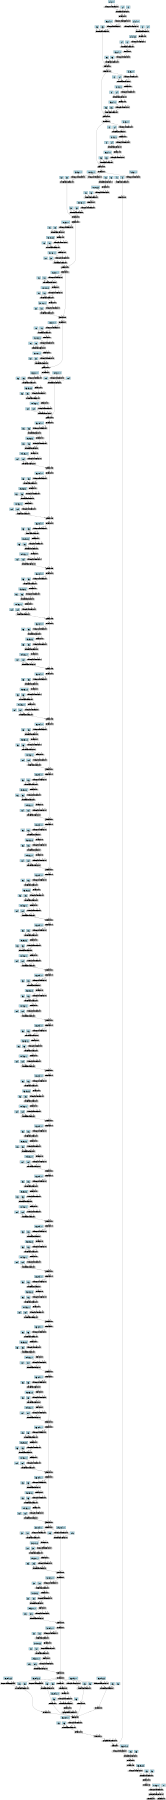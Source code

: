 digraph {
	graph [size="12,12"]
	node [align=left fontsize=12 height=0.2 ranksep=0.1 shape=box style=filled]
	139771841369928 [label=SelectBackward]
	139771841369984 -> 139771841369928
	139771841369984 [label=UpsampleBilinear2DBackward]
	139771841370096 -> 139771841369984
	139771841370096 [label=MkldnnConvolutionBackward]
	139771841370208 -> 139771841370096
	139771841370208 [label=MulBackward0]
	139771841370432 -> 139771841370208
	139771841370432 [label=ReluBackward0]
	139771841370544 -> 139771841370432
	139771841370544 [label=NativeBatchNormBackward]
	139771841370656 -> 139771841370544
	139771841370656 [label=MkldnnConvolutionBackward]
	139771841370880 -> 139771841370656
	139771841370880 [label=MulBackward0]
	139771841371048 -> 139771841370880
	139771841371048 [label=ReluBackward0]
	139771841371160 -> 139771841371048
	139771841371160 [label=NativeBatchNormBackward]
	139771841371272 -> 139771841371160
	139771841371272 [label=MkldnnConvolutionBackward]
	139771841371496 -> 139771841371272
	139771841371496 [label=CatBackward]
	139771841371664 -> 139771841371496
	139771841371664 [label=UpsampleBilinear2DBackward]
	139771841371832 -> 139771841371664
	139771841371832 [label=MulBackward0]
	139771841371944 -> 139771841371832
	139771841371944 [label=ReluBackward0]
	139771841372056 -> 139771841371944
	139771841372056 [label=NativeBatchNormBackward]
	139771841417288 -> 139771841372056
	139771841417288 [label=MkldnnConvolutionBackward]
	139771841417512 -> 139771841417288
	139771841417512 [label=CatBackward]
	139771841417680 -> 139771841417512
	139771841417680 [label=ReluBackward0]
	139771841418016 -> 139771841417680
	139771841418016 [label=NativeBatchNormBackward]
	139771841418128 -> 139771841418016
	139771841418128 [label=MkldnnConvolutionBackward]
	139771841418352 -> 139771841418128
	139771841418352 [label=ReluBackward1]
	139771841418520 -> 139771841418352
	139771841418520 [label=AddBackward0]
	139771841418632 -> 139771841418520
	139771841418632 [label=NativeBatchNormBackward]
	139771841418800 -> 139771841418632
	139771841418800 [label=MkldnnConvolutionBackward]
	139771841419024 -> 139771841418800
	139771841419024 [label=ReluBackward1]
	139771841419192 -> 139771841419024
	139771841419192 [label=NativeBatchNormBackward]
	139771841419304 -> 139771841419192
	139771841419304 [label=ThnnConvDilated2DBackward]
	139771841419528 -> 139771841419304
	139771841419528 [label=ReluBackward1]
	139771841419696 -> 139771841419528
	139771841419696 [label=NativeBatchNormBackward]
	139771841419864 -> 139771841419696
	139771841419864 [label=MkldnnConvolutionBackward]
	139771841418688 -> 139771841419864
	139771841418688 [label=ReluBackward1]
	139771841420200 -> 139771841418688
	139771841420200 [label=AddBackward0]
	139771841420368 -> 139771841420200
	139771841420368 [label=NativeBatchNormBackward]
	139771841420536 -> 139771841420368
	139771841420536 [label=MkldnnConvolutionBackward]
	139771841420760 -> 139771841420536
	139771841420760 [label=ReluBackward1]
	139771841420928 -> 139771841420760
	139771841420928 [label=NativeBatchNormBackward]
	139771841421096 -> 139771841420928
	139771841421096 [label=ThnnConvDilated2DBackward]
	139771841425480 -> 139771841421096
	139771841425480 [label=ReluBackward1]
	139771841425648 -> 139771841425480
	139771841425648 [label=NativeBatchNormBackward]
	139771841425816 -> 139771841425648
	139771841425816 [label=MkldnnConvolutionBackward]
	139771841420424 -> 139771841425816
	139771841420424 [label=ReluBackward1]
	139771841426152 -> 139771841420424
	139771841426152 [label=AddBackward0]
	139771841426320 -> 139771841426152
	139771841426320 [label=NativeBatchNormBackward]
	139771841426488 -> 139771841426320
	139771841426488 [label=MkldnnConvolutionBackward]
	139771841426712 -> 139771841426488
	139771841426712 [label=ReluBackward1]
	139771841426880 -> 139771841426712
	139771841426880 [label=NativeBatchNormBackward]
	139771841427048 -> 139771841426880
	139771841427048 [label=ThnnConvDilated2DBackward]
	139771841427272 -> 139771841427048
	139771841427272 [label=ReluBackward1]
	139771841427440 -> 139771841427272
	139771841427440 [label=NativeBatchNormBackward]
	139771841427608 -> 139771841427440
	139771841427608 [label=MkldnnConvolutionBackward]
	139771841427832 -> 139771841427608
	139771841427832 [label=ReluBackward1]
	139771841428000 -> 139771841427832
	139771841428000 [label=AddBackward0]
	139771841428168 -> 139771841428000
	139771841428168 [label=NativeBatchNormBackward]
	139771841428336 -> 139771841428168
	139771841428336 [label=MkldnnConvolutionBackward]
	139771841428560 -> 139771841428336
	139771841428560 [label=ReluBackward1]
	139771841428728 -> 139771841428560
	139771841428728 [label=NativeBatchNormBackward]
	139771841428896 -> 139771841428728
	139771841428896 [label=MkldnnConvolutionBackward]
	139771841429120 -> 139771841428896
	139771841429120 [label=ReluBackward1]
	139771841429288 -> 139771841429120
	139771841429288 [label=NativeBatchNormBackward]
	139771841429456 -> 139771841429288
	139771841429456 [label=MkldnnConvolutionBackward]
	139771841428224 -> 139771841429456
	139771841428224 [label=ReluBackward1]
	139771841438048 -> 139771841428224
	139771841438048 [label=AddBackward0]
	139771841438216 -> 139771841438048
	139771841438216 [label=NativeBatchNormBackward]
	139771841438384 -> 139771841438216
	139771841438384 [label=MkldnnConvolutionBackward]
	139771841438608 -> 139771841438384
	139771841438608 [label=ReluBackward1]
	139771841438776 -> 139771841438608
	139771841438776 [label=NativeBatchNormBackward]
	139771841438944 -> 139771841438776
	139771841438944 [label=MkldnnConvolutionBackward]
	139771841439168 -> 139771841438944
	139771841439168 [label=ReluBackward1]
	139771841439336 -> 139771841439168
	139771841439336 [label=NativeBatchNormBackward]
	139771841439504 -> 139771841439336
	139771841439504 [label=MkldnnConvolutionBackward]
	139771841438272 -> 139771841439504
	139771841438272 [label=ReluBackward1]
	139771841439840 -> 139771841438272
	139771841439840 [label=AddBackward0]
	139771841440008 -> 139771841439840
	139771841440008 [label=NativeBatchNormBackward]
	139771841440176 -> 139771841440008
	139771841440176 [label=MkldnnConvolutionBackward]
	139771841440400 -> 139771841440176
	139771841440400 [label=ReluBackward1]
	139771841440568 -> 139771841440400
	139771841440568 [label=NativeBatchNormBackward]
	139771841440736 -> 139771841440568
	139771841440736 [label=MkldnnConvolutionBackward]
	139771841440960 -> 139771841440736
	139771841440960 [label=ReluBackward1]
	139771841441128 -> 139771841440960
	139771841441128 [label=NativeBatchNormBackward]
	139771841441296 -> 139771841441128
	139771841441296 [label=MkldnnConvolutionBackward]
	139771841440064 -> 139771841441296
	139771841440064 [label=ReluBackward1]
	139771841441632 -> 139771841440064
	139771841441632 [label=AddBackward0]
	139771841450056 -> 139771841441632
	139771841450056 [label=NativeBatchNormBackward]
	139771841450224 -> 139771841450056
	139771841450224 [label=MkldnnConvolutionBackward]
	139771841450448 -> 139771841450224
	139771841450448 [label=ReluBackward1]
	139771841450616 -> 139771841450448
	139771841450616 [label=NativeBatchNormBackward]
	139771841450784 -> 139771841450616
	139771841450784 [label=MkldnnConvolutionBackward]
	139771841451008 -> 139771841450784
	139771841451008 [label=ReluBackward1]
	139771841451176 -> 139771841451008
	139771841451176 [label=NativeBatchNormBackward]
	139771841451344 -> 139771841451176
	139771841451344 [label=MkldnnConvolutionBackward]
	139771841450112 -> 139771841451344
	139771841450112 [label=ReluBackward1]
	139771841451680 -> 139771841450112
	139771841451680 [label=AddBackward0]
	139771841451848 -> 139771841451680
	139771841451848 [label=NativeBatchNormBackward]
	139771841452016 -> 139771841451848
	139771841452016 [label=MkldnnConvolutionBackward]
	139771841452240 -> 139771841452016
	139771841452240 [label=ReluBackward1]
	139771841452408 -> 139771841452240
	139771841452408 [label=NativeBatchNormBackward]
	139771841452576 -> 139771841452408
	139771841452576 [label=MkldnnConvolutionBackward]
	139771841452800 -> 139771841452576
	139771841452800 [label=ReluBackward1]
	139771841452968 -> 139771841452800
	139771841452968 [label=NativeBatchNormBackward]
	139771841453136 -> 139771841452968
	139771841453136 [label=MkldnnConvolutionBackward]
	139771841451904 -> 139771841453136
	139771841451904 [label=ReluBackward1]
	139771841453472 -> 139771841451904
	139771841453472 [label=AddBackward0]
	139771841453640 -> 139771841453472
	139771841453640 [label=NativeBatchNormBackward]
	139771841453808 -> 139771841453640
	139771841453808 [label=MkldnnConvolutionBackward]
	139771841454032 -> 139771841453808
	139771841454032 [label=ReluBackward1]
	139771841466552 -> 139771841454032
	139771841466552 [label=NativeBatchNormBackward]
	139771841466720 -> 139771841466552
	139771841466720 [label=MkldnnConvolutionBackward]
	139771841466944 -> 139771841466720
	139771841466944 [label=ReluBackward1]
	139771841467112 -> 139771841466944
	139771841467112 [label=NativeBatchNormBackward]
	139771841467280 -> 139771841467112
	139771841467280 [label=MkldnnConvolutionBackward]
	139771841453696 -> 139771841467280
	139771841453696 [label=ReluBackward1]
	139771841467616 -> 139771841453696
	139771841467616 [label=AddBackward0]
	139771841467784 -> 139771841467616
	139771841467784 [label=NativeBatchNormBackward]
	139771841467952 -> 139771841467784
	139771841467952 [label=MkldnnConvolutionBackward]
	139771841468176 -> 139771841467952
	139771841468176 [label=ReluBackward1]
	139771841468344 -> 139771841468176
	139771841468344 [label=NativeBatchNormBackward]
	139771841468512 -> 139771841468344
	139771841468512 [label=MkldnnConvolutionBackward]
	139771841468736 -> 139771841468512
	139771841468736 [label=ReluBackward1]
	139771841468904 -> 139771841468736
	139771841468904 [label=NativeBatchNormBackward]
	139771841469072 -> 139771841468904
	139771841469072 [label=MkldnnConvolutionBackward]
	139771841467840 -> 139771841469072
	139771841467840 [label=ReluBackward1]
	139771841469408 -> 139771841467840
	139771841469408 [label=AddBackward0]
	139771841469576 -> 139771841469408
	139771841469576 [label=NativeBatchNormBackward]
	139771841469744 -> 139771841469576
	139771841469744 [label=MkldnnConvolutionBackward]
	139771841469968 -> 139771841469744
	139771841469968 [label=ReluBackward1]
	139771841470136 -> 139771841469968
	139771841470136 [label=NativeBatchNormBackward]
	139771841470304 -> 139771841470136
	139771841470304 [label=MkldnnConvolutionBackward]
	139771841478784 -> 139771841470304
	139771841478784 [label=ReluBackward1]
	139771841478952 -> 139771841478784
	139771841478952 [label=NativeBatchNormBackward]
	139771841479120 -> 139771841478952
	139771841479120 [label=MkldnnConvolutionBackward]
	139771841469632 -> 139771841479120
	139771841469632 [label=ReluBackward1]
	139771841479456 -> 139771841469632
	139771841479456 [label=AddBackward0]
	139771841479624 -> 139771841479456
	139771841479624 [label=NativeBatchNormBackward]
	139771841479792 -> 139771841479624
	139771841479792 [label=MkldnnConvolutionBackward]
	139771841480016 -> 139771841479792
	139771841480016 [label=ReluBackward1]
	139771841480184 -> 139771841480016
	139771841480184 [label=NativeBatchNormBackward]
	139771841480352 -> 139771841480184
	139771841480352 [label=MkldnnConvolutionBackward]
	139771841480576 -> 139771841480352
	139771841480576 [label=ReluBackward1]
	139771841480744 -> 139771841480576
	139771841480744 [label=NativeBatchNormBackward]
	139771841480912 -> 139771841480744
	139771841480912 [label=MkldnnConvolutionBackward]
	139771841479680 -> 139771841480912
	139771841479680 [label=ReluBackward1]
	139771841481248 -> 139771841479680
	139771841481248 [label=AddBackward0]
	139771841481416 -> 139771841481248
	139771841481416 [label=NativeBatchNormBackward]
	139771841481584 -> 139771841481416
	139771841481584 [label=MkldnnConvolutionBackward]
	139771841481808 -> 139771841481584
	139771841481808 [label=ReluBackward1]
	139771841481976 -> 139771841481808
	139771841481976 [label=NativeBatchNormBackward]
	139771841482144 -> 139771841481976
	139771841482144 [label=MkldnnConvolutionBackward]
	139771841482368 -> 139771841482144
	139771841482368 [label=ReluBackward1]
	139771841482536 -> 139771841482368
	139771841482536 [label=NativeBatchNormBackward]
	139771841482704 -> 139771841482536
	139771841482704 [label=MkldnnConvolutionBackward]
	139771841481472 -> 139771841482704
	139771841481472 [label=ReluBackward1]
	139771841491296 -> 139771841481472
	139771841491296 [label=AddBackward0]
	139771841491464 -> 139771841491296
	139771841491464 [label=NativeBatchNormBackward]
	139771841491632 -> 139771841491464
	139771841491632 [label=MkldnnConvolutionBackward]
	139771841491856 -> 139771841491632
	139771841491856 [label=ReluBackward1]
	139771841492024 -> 139771841491856
	139771841492024 [label=NativeBatchNormBackward]
	139771841492192 -> 139771841492024
	139771841492192 [label=MkldnnConvolutionBackward]
	139771841492416 -> 139771841492192
	139771841492416 [label=ReluBackward1]
	139771841492584 -> 139771841492416
	139771841492584 [label=NativeBatchNormBackward]
	139771841492752 -> 139771841492584
	139771841492752 [label=MkldnnConvolutionBackward]
	139771841491520 -> 139771841492752
	139771841491520 [label=ReluBackward1]
	139771841493088 -> 139771841491520
	139771841493088 [label=AddBackward0]
	139771841493256 -> 139771841493088
	139771841493256 [label=NativeBatchNormBackward]
	139771841493424 -> 139771841493256
	139771841493424 [label=MkldnnConvolutionBackward]
	139771841493648 -> 139771841493424
	139771841493648 [label=ReluBackward1]
	139771841493816 -> 139771841493648
	139771841493816 [label=NativeBatchNormBackward]
	139771841493984 -> 139771841493816
	139771841493984 [label=MkldnnConvolutionBackward]
	139771841494208 -> 139771841493984
	139771841494208 [label=ReluBackward1]
	139771841494376 -> 139771841494208
	139771841494376 [label=NativeBatchNormBackward]
	139771841494544 -> 139771841494376
	139771841494544 [label=MkldnnConvolutionBackward]
	139771841493312 -> 139771841494544
	139771841493312 [label=ReluBackward1]
	139771841494880 -> 139771841493312
	139771841494880 [label=AddBackward0]
	139771841503304 -> 139771841494880
	139771841503304 [label=NativeBatchNormBackward]
	139771841503472 -> 139771841503304
	139771841503472 [label=MkldnnConvolutionBackward]
	139771841503696 -> 139771841503472
	139771841503696 [label=ReluBackward1]
	139771841503864 -> 139771841503696
	139771841503864 [label=NativeBatchNormBackward]
	139771841504032 -> 139771841503864
	139771841504032 [label=MkldnnConvolutionBackward]
	139771841504256 -> 139771841504032
	139771841504256 [label=ReluBackward1]
	139771841504424 -> 139771841504256
	139771841504424 [label=NativeBatchNormBackward]
	139771841504592 -> 139771841504424
	139771841504592 [label=MkldnnConvolutionBackward]
	139771841503360 -> 139771841504592
	139771841503360 [label=ReluBackward1]
	139771841504928 -> 139771841503360
	139771841504928 [label=AddBackward0]
	139771841505096 -> 139771841504928
	139771841505096 [label=NativeBatchNormBackward]
	139771841505264 -> 139771841505096
	139771841505264 [label=MkldnnConvolutionBackward]
	139771841505488 -> 139771841505264
	139771841505488 [label=ReluBackward1]
	139771841505656 -> 139771841505488
	139771841505656 [label=NativeBatchNormBackward]
	139771841505824 -> 139771841505656
	139771841505824 [label=MkldnnConvolutionBackward]
	139771841506048 -> 139771841505824
	139771841506048 [label=ReluBackward1]
	139771841506216 -> 139771841506048
	139771841506216 [label=NativeBatchNormBackward]
	139771841506384 -> 139771841506216
	139771841506384 [label=MkldnnConvolutionBackward]
	139771841505152 -> 139771841506384
	139771841505152 [label=ReluBackward1]
	139771841506720 -> 139771841505152
	139771841506720 [label=AddBackward0]
	139771841506888 -> 139771841506720
	139771841506888 [label=NativeBatchNormBackward]
	139771841507056 -> 139771841506888
	139771841507056 [label=MkldnnConvolutionBackward]
	139771841507280 -> 139771841507056
	139771841507280 [label=ReluBackward1]
	139771841515704 -> 139771841507280
	139771841515704 [label=NativeBatchNormBackward]
	139771841515872 -> 139771841515704
	139771841515872 [label=MkldnnConvolutionBackward]
	139771841516096 -> 139771841515872
	139771841516096 [label=ReluBackward1]
	139771841516264 -> 139771841516096
	139771841516264 [label=NativeBatchNormBackward]
	139771841516432 -> 139771841516264
	139771841516432 [label=MkldnnConvolutionBackward]
	139771841506944 -> 139771841516432
	139771841506944 [label=ReluBackward1]
	139771841516768 -> 139771841506944
	139771841516768 [label=AddBackward0]
	139771841516936 -> 139771841516768
	139771841516936 [label=NativeBatchNormBackward]
	139771841517104 -> 139771841516936
	139771841517104 [label=MkldnnConvolutionBackward]
	139771841517328 -> 139771841517104
	139771841517328 [label=ReluBackward1]
	139771841517496 -> 139771841517328
	139771841517496 [label=NativeBatchNormBackward]
	139771841517664 -> 139771841517496
	139771841517664 [label=MkldnnConvolutionBackward]
	139771841517888 -> 139771841517664
	139771841517888 [label=ReluBackward1]
	139771841518056 -> 139771841517888
	139771841518056 [label=NativeBatchNormBackward]
	139771841518224 -> 139771841518056
	139771841518224 [label=MkldnnConvolutionBackward]
	139771841516992 -> 139771841518224
	139771841516992 [label=ReluBackward1]
	139771841518560 -> 139771841516992
	139771841518560 [label=AddBackward0]
	139771841518728 -> 139771841518560
	139771841518728 [label=NativeBatchNormBackward]
	139771841518896 -> 139771841518728
	139771841518896 [label=MkldnnConvolutionBackward]
	139771841519120 -> 139771841518896
	139771841519120 [label=ReluBackward1]
	139771841519288 -> 139771841519120
	139771841519288 [label=NativeBatchNormBackward]
	139771841519456 -> 139771841519288
	139771841519456 [label=MkldnnConvolutionBackward]
	139771841527936 -> 139771841519456
	139771841527936 [label=ReluBackward1]
	139771841528104 -> 139771841527936
	139771841528104 [label=NativeBatchNormBackward]
	139771841528272 -> 139771841528104
	139771841528272 [label=MkldnnConvolutionBackward]
	139771841518784 -> 139771841528272
	139771841518784 [label=ReluBackward1]
	139771841528608 -> 139771841518784
	139771841528608 [label=AddBackward0]
	139771841528776 -> 139771841528608
	139771841528776 [label=NativeBatchNormBackward]
	139771841528944 -> 139771841528776
	139771841528944 [label=MkldnnConvolutionBackward]
	139771841529168 -> 139771841528944
	139771841529168 [label=ReluBackward1]
	139771841529336 -> 139771841529168
	139771841529336 [label=NativeBatchNormBackward]
	139771841529504 -> 139771841529336
	139771841529504 [label=MkldnnConvolutionBackward]
	139771841529728 -> 139771841529504
	139771841529728 [label=ReluBackward1]
	139771841529896 -> 139771841529728
	139771841529896 [label=NativeBatchNormBackward]
	139771841530064 -> 139771841529896
	139771841530064 [label=MkldnnConvolutionBackward]
	139771841528832 -> 139771841530064
	139771841528832 [label=ReluBackward1]
	139771841530400 -> 139771841528832
	139771841530400 [label=AddBackward0]
	139771841530568 -> 139771841530400
	139771841530568 [label=NativeBatchNormBackward]
	139771841530736 -> 139771841530568
	139771841530736 [label=MkldnnConvolutionBackward]
	139771841530960 -> 139771841530736
	139771841530960 [label=ReluBackward1]
	139771841531128 -> 139771841530960
	139771841531128 [label=NativeBatchNormBackward]
	139771841531296 -> 139771841531128
	139771841531296 [label=MkldnnConvolutionBackward]
	139771841531520 -> 139771841531296
	139771841531520 [label=ReluBackward1]
	139771841531688 -> 139771841531520
	139771841531688 [label=NativeBatchNormBackward]
	139771841531856 -> 139771841531688
	139771841531856 [label=MkldnnConvolutionBackward]
	139771841530624 -> 139771841531856
	139771841530624 [label=ReluBackward1]
	139771786281312 -> 139771841530624
	139771786281312 [label=AddBackward0]
	139771786281480 -> 139771786281312
	139771786281480 [label=NativeBatchNormBackward]
	139771786281648 -> 139771786281480
	139771786281648 [label=MkldnnConvolutionBackward]
	139771786281872 -> 139771786281648
	139771786281872 [label=ReluBackward1]
	139771786282040 -> 139771786281872
	139771786282040 [label=NativeBatchNormBackward]
	139771786282208 -> 139771786282040
	139771786282208 [label=MkldnnConvolutionBackward]
	139771786282432 -> 139771786282208
	139771786282432 [label=ReluBackward1]
	139771786282600 -> 139771786282432
	139771786282600 [label=NativeBatchNormBackward]
	139771786282768 -> 139771786282600
	139771786282768 [label=MkldnnConvolutionBackward]
	139771786281536 -> 139771786282768
	139771786281536 [label=ReluBackward1]
	139771786283104 -> 139771786281536
	139771786283104 [label=AddBackward0]
	139771786283272 -> 139771786283104
	139771786283272 [label=NativeBatchNormBackward]
	139771786283440 -> 139771786283272
	139771786283440 [label=MkldnnConvolutionBackward]
	139771786283664 -> 139771786283440
	139771786283664 [label=ReluBackward1]
	139771786283832 -> 139771786283664
	139771786283832 [label=NativeBatchNormBackward]
	139771786284000 -> 139771786283832
	139771786284000 [label=MkldnnConvolutionBackward]
	139771786284224 -> 139771786284000
	139771786284224 [label=ReluBackward1]
	139771786284392 -> 139771786284224
	139771786284392 [label=NativeBatchNormBackward]
	139771786284560 -> 139771786284392
	139771786284560 [label=MkldnnConvolutionBackward]
	139771786283328 -> 139771786284560
	139771786283328 [label=ReluBackward1]
	139771786284896 -> 139771786283328
	139771786284896 [label=AddBackward0]
	139771786293320 -> 139771786284896
	139771786293320 [label=NativeBatchNormBackward]
	139771786293488 -> 139771786293320
	139771786293488 [label=MkldnnConvolutionBackward]
	139771786293712 -> 139771786293488
	139771786293712 [label=ReluBackward1]
	139771786293880 -> 139771786293712
	139771786293880 [label=NativeBatchNormBackward]
	139771786294048 -> 139771786293880
	139771786294048 [label=MkldnnConvolutionBackward]
	139771786294272 -> 139771786294048
	139771786294272 [label=ReluBackward1]
	139771786294440 -> 139771786294272
	139771786294440 [label=NativeBatchNormBackward]
	139771786294608 -> 139771786294440
	139771786294608 [label=MkldnnConvolutionBackward]
	139771786293376 -> 139771786294608
	139771786293376 [label=ReluBackward1]
	139771786294944 -> 139771786293376
	139771786294944 [label=AddBackward0]
	139771786295112 -> 139771786294944
	139771786295112 [label=NativeBatchNormBackward]
	139771786295280 -> 139771786295112
	139771786295280 [label=MkldnnConvolutionBackward]
	139771786295504 -> 139771786295280
	139771786295504 [label=ReluBackward1]
	139771786295672 -> 139771786295504
	139771786295672 [label=NativeBatchNormBackward]
	139771786295840 -> 139771786295672
	139771786295840 [label=MkldnnConvolutionBackward]
	139771786296064 -> 139771786295840
	139771786296064 [label=ReluBackward1]
	139771786296232 -> 139771786296064
	139771786296232 [label=NativeBatchNormBackward]
	139771786296400 -> 139771786296232
	139771786296400 [label=MkldnnConvolutionBackward]
	139771786296624 -> 139771786296400
	139771786296624 [label=ReluBackward1]
	139771786296792 -> 139771786296624
	139771786296792 [label=AddBackward0]
	139771786296960 -> 139771786296792
	139771786296960 [label=NativeBatchNormBackward]
	139771786297128 -> 139771786296960
	139771786297128 [label=MkldnnConvolutionBackward]
	139771786309704 -> 139771786297128
	139771786309704 [label=ReluBackward1]
	139771786309872 -> 139771786309704
	139771786309872 [label=NativeBatchNormBackward]
	139771786310040 -> 139771786309872
	139771786310040 [label=MkldnnConvolutionBackward]
	139771786310264 -> 139771786310040
	139771786310264 [label=ReluBackward1]
	139771786310432 -> 139771786310264
	139771786310432 [label=NativeBatchNormBackward]
	139771786310600 -> 139771786310432
	139771786310600 [label=MkldnnConvolutionBackward]
	139771786297016 -> 139771786310600
	139771786297016 [label=ReluBackward1]
	139771786310936 -> 139771786297016
	139771786310936 [label=AddBackward0]
	139771786311104 -> 139771786310936
	139771786311104 [label=NativeBatchNormBackward]
	139771786311272 -> 139771786311104
	139771786311272 [label=MkldnnConvolutionBackward]
	139771786311496 -> 139771786311272
	139771786311496 [label=ReluBackward1]
	139771786311664 -> 139771786311496
	139771786311664 [label=NativeBatchNormBackward]
	139771786311832 -> 139771786311664
	139771786311832 [label=MkldnnConvolutionBackward]
	139771786312056 -> 139771786311832
	139771786312056 [label=ReluBackward1]
	139771786312224 -> 139771786312056
	139771786312224 [label=NativeBatchNormBackward]
	139771786312392 -> 139771786312224
	139771786312392 [label=MkldnnConvolutionBackward]
	139771786311160 -> 139771786312392
	139771786311160 [label=ReluBackward1]
	139771786312728 -> 139771786311160
	139771786312728 [label=AddBackward0]
	139771786312896 -> 139771786312728
	139771786312896 [label=NativeBatchNormBackward]
	139771786313064 -> 139771786312896
	139771786313064 [label=MkldnnConvolutionBackward]
	139771786313288 -> 139771786313064
	139771786313288 [label=ReluBackward1]
	139771786313456 -> 139771786313288
	139771786313456 [label=NativeBatchNormBackward]
	139771786313624 -> 139771786313456
	139771786313624 [label=MkldnnConvolutionBackward]
	139771786326200 -> 139771786313624
	139771786326200 [label=ReluBackward1]
	139771786326368 -> 139771786326200
	139771786326368 [label=NativeBatchNormBackward]
	139771786326536 -> 139771786326368
	139771786326536 [label=MkldnnConvolutionBackward]
	139771786312952 -> 139771786326536
	139771786312952 [label=ReluBackward1]
	139771786326872 -> 139771786312952
	139771786326872 [label=AddBackward0]
	139771786327040 -> 139771786326872
	139771786327040 [label=NativeBatchNormBackward]
	139771786327208 -> 139771786327040
	139771786327208 [label=MkldnnConvolutionBackward]
	139771786327432 -> 139771786327208
	139771786327432 [label=ReluBackward1]
	139771786327600 -> 139771786327432
	139771786327600 [label=NativeBatchNormBackward]
	139771786327768 -> 139771786327600
	139771786327768 [label=MkldnnConvolutionBackward]
	139771786327992 -> 139771786327768
	139771786327992 [label=ReluBackward1]
	139771786328160 -> 139771786327992
	139771786328160 [label=NativeBatchNormBackward]
	139771786328328 -> 139771786328160
	139771786328328 [label=MkldnnConvolutionBackward]
	139771786328552 -> 139771786328328
	139771786328552 [label=ReluBackward1]
	139771786328720 -> 139771786328552
	139771786328720 [label=AddBackward0]
	139771786328888 -> 139771786328720
	139771786328888 [label=NativeBatchNormBackward]
	139771786329056 -> 139771786328888
	139771786329056 [label=MkldnnConvolutionBackward]
	139771786329280 -> 139771786329056
	139771786329280 [label=ReluBackward1]
	139771786329448 -> 139771786329280
	139771786329448 [label=NativeBatchNormBackward]
	139771786329616 -> 139771786329448
	139771786329616 [label=MkldnnConvolutionBackward]
	139771786329840 -> 139771786329616
	139771786329840 [label=ReluBackward1]
	139771786330008 -> 139771786329840
	139771786330008 [label=NativeBatchNormBackward]
	139771786334336 -> 139771786330008
	139771786334336 [label=MkldnnConvolutionBackward]
	139771786328944 -> 139771786334336
	139771786328944 [label=ReluBackward1]
	139771786334672 -> 139771786328944
	139771786334672 [label=AddBackward0]
	139771786334840 -> 139771786334672
	139771786334840 [label=NativeBatchNormBackward]
	139771786335008 -> 139771786334840
	139771786335008 [label=MkldnnConvolutionBackward]
	139771786335232 -> 139771786335008
	139771786335232 [label=ReluBackward1]
	139771786335400 -> 139771786335232
	139771786335400 [label=NativeBatchNormBackward]
	139771786335568 -> 139771786335400
	139771786335568 [label=MkldnnConvolutionBackward]
	139771786335792 -> 139771786335568
	139771786335792 [label=ReluBackward1]
	139771786335960 -> 139771786335792
	139771786335960 [label=NativeBatchNormBackward]
	139771786336128 -> 139771786335960
	139771786336128 [label=MkldnnConvolutionBackward]
	139771786334896 -> 139771786336128
	139771786334896 [label=ReluBackward1]
	139771786336464 -> 139771786334896
	139771786336464 [label=AddBackward0]
	139771786336632 -> 139771786336464
	139771786336632 [label=NativeBatchNormBackward]
	139771786336800 -> 139771786336632
	139771786336800 [label=MkldnnConvolutionBackward]
	139771786337024 -> 139771786336800
	139771786337024 [label=ReluBackward1]
	139771786337192 -> 139771786337024
	139771786337192 [label=NativeBatchNormBackward]
	139771786337360 -> 139771786337192
	139771786337360 [label=MkldnnConvolutionBackward]
	139771786337584 -> 139771786337360
	139771786337584 [label=ReluBackward1]
	139771786337752 -> 139771786337584
	139771786337752 [label=NativeBatchNormBackward]
	139771786337920 -> 139771786337752
	139771786337920 [label=MkldnnConvolutionBackward]
	139771786338144 -> 139771786337920
	139771786338144 [label=MaxPool2DWithIndicesBackward]
	139771786342472 -> 139771786338144
	139771786342472 [label=ReluBackward1]
	139771786342640 -> 139771786342472
	139771786342640 [label=NativeBatchNormBackward]
	139771786342808 -> 139771786342640
	139771786342808 [label=MkldnnConvolutionBackward]
	139771786343032 -> 139771786342808
	139771786343032 [label="
 (64, 3, 7, 7)" fillcolor=lightblue]
	139771786342864 -> 139771786342640
	139771786342864 [label="
 (64)" fillcolor=lightblue]
	139771786342920 -> 139771786342640
	139771786342920 [label="
 (64)" fillcolor=lightblue]
	139771786338200 -> 139771786337920
	139771786338200 [label="
 (64, 64, 1, 1)" fillcolor=lightblue]
	139771786337976 -> 139771786337752
	139771786337976 [label="
 (64)" fillcolor=lightblue]
	139771786338032 -> 139771786337752
	139771786338032 [label="
 (64)" fillcolor=lightblue]
	139771786337640 -> 139771786337360
	139771786337640 [label="
 (64, 64, 3, 3)" fillcolor=lightblue]
	139771786337416 -> 139771786337192
	139771786337416 [label="
 (64)" fillcolor=lightblue]
	139771786337472 -> 139771786337192
	139771786337472 [label="
 (64)" fillcolor=lightblue]
	139771786337080 -> 139771786336800
	139771786337080 [label="
 (256, 64, 1, 1)" fillcolor=lightblue]
	139771786336856 -> 139771786336632
	139771786336856 [label="
 (256)" fillcolor=lightblue]
	139771786336912 -> 139771786336632
	139771786336912 [label="
 (256)" fillcolor=lightblue]
	139771786336688 -> 139771786336464
	139771786336688 [label=NativeBatchNormBackward]
	139771786336968 -> 139771786336688
	139771786336968 [label=MkldnnConvolutionBackward]
	139771786338144 -> 139771786336968
	139771786337248 -> 139771786336968
	139771786337248 [label="
 (256, 64, 1, 1)" fillcolor=lightblue]
	139771786337136 -> 139771786336688
	139771786337136 [label="
 (256)" fillcolor=lightblue]
	139771786337528 -> 139771786336688
	139771786337528 [label="
 (256)" fillcolor=lightblue]
	139771786336352 -> 139771786336128
	139771786336352 [label="
 (64, 256, 1, 1)" fillcolor=lightblue]
	139771786336184 -> 139771786335960
	139771786336184 [label="
 (64)" fillcolor=lightblue]
	139771786336240 -> 139771786335960
	139771786336240 [label="
 (64)" fillcolor=lightblue]
	139771786335848 -> 139771786335568
	139771786335848 [label="
 (64, 64, 3, 3)" fillcolor=lightblue]
	139771786335624 -> 139771786335400
	139771786335624 [label="
 (64)" fillcolor=lightblue]
	139771786335680 -> 139771786335400
	139771786335680 [label="
 (64)" fillcolor=lightblue]
	139771786335288 -> 139771786335008
	139771786335288 [label="
 (256, 64, 1, 1)" fillcolor=lightblue]
	139771786335064 -> 139771786334840
	139771786335064 [label="
 (256)" fillcolor=lightblue]
	139771786335120 -> 139771786334840
	139771786335120 [label="
 (256)" fillcolor=lightblue]
	139771786334896 -> 139771786334672
	139771786334560 -> 139771786334336
	139771786334560 [label="
 (64, 256, 1, 1)" fillcolor=lightblue]
	139771786334392 -> 139771786330008
	139771786334392 [label="
 (64)" fillcolor=lightblue]
	139771786334448 -> 139771786330008
	139771786334448 [label="
 (64)" fillcolor=lightblue]
	139771786329896 -> 139771786329616
	139771786329896 [label="
 (64, 64, 3, 3)" fillcolor=lightblue]
	139771786329672 -> 139771786329448
	139771786329672 [label="
 (64)" fillcolor=lightblue]
	139771786329728 -> 139771786329448
	139771786329728 [label="
 (64)" fillcolor=lightblue]
	139771786329336 -> 139771786329056
	139771786329336 [label="
 (256, 64, 1, 1)" fillcolor=lightblue]
	139771786329112 -> 139771786328888
	139771786329112 [label="
 (256)" fillcolor=lightblue]
	139771786329168 -> 139771786328888
	139771786329168 [label="
 (256)" fillcolor=lightblue]
	139771786328944 -> 139771786328720
	139771786328608 -> 139771786328328
	139771786328608 [label="
 (128, 256, 1, 1)" fillcolor=lightblue]
	139771786328384 -> 139771786328160
	139771786328384 [label="
 (128)" fillcolor=lightblue]
	139771786328440 -> 139771786328160
	139771786328440 [label="
 (128)" fillcolor=lightblue]
	139771786328048 -> 139771786327768
	139771786328048 [label="
 (128, 128, 3, 3)" fillcolor=lightblue]
	139771786327824 -> 139771786327600
	139771786327824 [label="
 (128)" fillcolor=lightblue]
	139771786327880 -> 139771786327600
	139771786327880 [label="
 (128)" fillcolor=lightblue]
	139771786327488 -> 139771786327208
	139771786327488 [label="
 (512, 128, 1, 1)" fillcolor=lightblue]
	139771786327264 -> 139771786327040
	139771786327264 [label="
 (512)" fillcolor=lightblue]
	139771786327320 -> 139771786327040
	139771786327320 [label="
 (512)" fillcolor=lightblue]
	139771786327096 -> 139771786326872
	139771786327096 [label=NativeBatchNormBackward]
	139771786327376 -> 139771786327096
	139771786327376 [label=MkldnnConvolutionBackward]
	139771786328552 -> 139771786327376
	139771786327656 -> 139771786327376
	139771786327656 [label="
 (512, 256, 1, 1)" fillcolor=lightblue]
	139771786327544 -> 139771786327096
	139771786327544 [label="
 (512)" fillcolor=lightblue]
	139771786327936 -> 139771786327096
	139771786327936 [label="
 (512)" fillcolor=lightblue]
	139771786326760 -> 139771786326536
	139771786326760 [label="
 (128, 512, 1, 1)" fillcolor=lightblue]
	139771786326592 -> 139771786326368
	139771786326592 [label="
 (128)" fillcolor=lightblue]
	139771786326648 -> 139771786326368
	139771786326648 [label="
 (128)" fillcolor=lightblue]
	139771786326256 -> 139771786313624
	139771786326256 [label="
 (128, 128, 3, 3)" fillcolor=lightblue]
	139771786313680 -> 139771786313456
	139771786313680 [label="
 (128)" fillcolor=lightblue]
	139771786326088 -> 139771786313456
	139771786326088 [label="
 (128)" fillcolor=lightblue]
	139771786313344 -> 139771786313064
	139771786313344 [label="
 (512, 128, 1, 1)" fillcolor=lightblue]
	139771786313120 -> 139771786312896
	139771786313120 [label="
 (512)" fillcolor=lightblue]
	139771786313176 -> 139771786312896
	139771786313176 [label="
 (512)" fillcolor=lightblue]
	139771786312952 -> 139771786312728
	139771786312616 -> 139771786312392
	139771786312616 [label="
 (128, 512, 1, 1)" fillcolor=lightblue]
	139771786312448 -> 139771786312224
	139771786312448 [label="
 (128)" fillcolor=lightblue]
	139771786312504 -> 139771786312224
	139771786312504 [label="
 (128)" fillcolor=lightblue]
	139771786312112 -> 139771786311832
	139771786312112 [label="
 (128, 128, 3, 3)" fillcolor=lightblue]
	139771786311888 -> 139771786311664
	139771786311888 [label="
 (128)" fillcolor=lightblue]
	139771786311944 -> 139771786311664
	139771786311944 [label="
 (128)" fillcolor=lightblue]
	139771786311552 -> 139771786311272
	139771786311552 [label="
 (512, 128, 1, 1)" fillcolor=lightblue]
	139771786311328 -> 139771786311104
	139771786311328 [label="
 (512)" fillcolor=lightblue]
	139771786311384 -> 139771786311104
	139771786311384 [label="
 (512)" fillcolor=lightblue]
	139771786311160 -> 139771786310936
	139771786310824 -> 139771786310600
	139771786310824 [label="
 (128, 512, 1, 1)" fillcolor=lightblue]
	139771786310656 -> 139771786310432
	139771786310656 [label="
 (128)" fillcolor=lightblue]
	139771786310712 -> 139771786310432
	139771786310712 [label="
 (128)" fillcolor=lightblue]
	139771786310320 -> 139771786310040
	139771786310320 [label="
 (128, 128, 3, 3)" fillcolor=lightblue]
	139771786310096 -> 139771786309872
	139771786310096 [label="
 (128)" fillcolor=lightblue]
	139771786310152 -> 139771786309872
	139771786310152 [label="
 (128)" fillcolor=lightblue]
	139771786309760 -> 139771786297128
	139771786309760 [label="
 (512, 128, 1, 1)" fillcolor=lightblue]
	139771786297184 -> 139771786296960
	139771786297184 [label="
 (512)" fillcolor=lightblue]
	139771786297240 -> 139771786296960
	139771786297240 [label="
 (512)" fillcolor=lightblue]
	139771786297016 -> 139771786296792
	139771786296680 -> 139771786296400
	139771786296680 [label="
 (256, 512, 1, 1)" fillcolor=lightblue]
	139771786296456 -> 139771786296232
	139771786296456 [label="
 (256)" fillcolor=lightblue]
	139771786296512 -> 139771786296232
	139771786296512 [label="
 (256)" fillcolor=lightblue]
	139771786296120 -> 139771786295840
	139771786296120 [label="
 (256, 256, 3, 3)" fillcolor=lightblue]
	139771786295896 -> 139771786295672
	139771786295896 [label="
 (256)" fillcolor=lightblue]
	139771786295952 -> 139771786295672
	139771786295952 [label="
 (256)" fillcolor=lightblue]
	139771786295560 -> 139771786295280
	139771786295560 [label="
 (1024, 256, 1, 1)" fillcolor=lightblue]
	139771786295336 -> 139771786295112
	139771786295336 [label="
 (1024)" fillcolor=lightblue]
	139771786295392 -> 139771786295112
	139771786295392 [label="
 (1024)" fillcolor=lightblue]
	139771786295168 -> 139771786294944
	139771786295168 [label=NativeBatchNormBackward]
	139771786295448 -> 139771786295168
	139771786295448 [label=MkldnnConvolutionBackward]
	139771786296624 -> 139771786295448
	139771786295728 -> 139771786295448
	139771786295728 [label="
 (1024, 512, 1, 1)" fillcolor=lightblue]
	139771786295616 -> 139771786295168
	139771786295616 [label="
 (1024)" fillcolor=lightblue]
	139771786296008 -> 139771786295168
	139771786296008 [label="
 (1024)" fillcolor=lightblue]
	139771786294832 -> 139771786294608
	139771786294832 [label="
 (256, 1024, 1, 1)" fillcolor=lightblue]
	139771786294664 -> 139771786294440
	139771786294664 [label="
 (256)" fillcolor=lightblue]
	139771786294720 -> 139771786294440
	139771786294720 [label="
 (256)" fillcolor=lightblue]
	139771786294328 -> 139771786294048
	139771786294328 [label="
 (256, 256, 3, 3)" fillcolor=lightblue]
	139771786294104 -> 139771786293880
	139771786294104 [label="
 (256)" fillcolor=lightblue]
	139771786294160 -> 139771786293880
	139771786294160 [label="
 (256)" fillcolor=lightblue]
	139771786293768 -> 139771786293488
	139771786293768 [label="
 (1024, 256, 1, 1)" fillcolor=lightblue]
	139771786293544 -> 139771786293320
	139771786293544 [label="
 (1024)" fillcolor=lightblue]
	139771786293600 -> 139771786293320
	139771786293600 [label="
 (1024)" fillcolor=lightblue]
	139771786293376 -> 139771786284896
	139771786284784 -> 139771786284560
	139771786284784 [label="
 (256, 1024, 1, 1)" fillcolor=lightblue]
	139771786284616 -> 139771786284392
	139771786284616 [label="
 (256)" fillcolor=lightblue]
	139771786284672 -> 139771786284392
	139771786284672 [label="
 (256)" fillcolor=lightblue]
	139771786284280 -> 139771786284000
	139771786284280 [label="
 (256, 256, 3, 3)" fillcolor=lightblue]
	139771786284056 -> 139771786283832
	139771786284056 [label="
 (256)" fillcolor=lightblue]
	139771786284112 -> 139771786283832
	139771786284112 [label="
 (256)" fillcolor=lightblue]
	139771786283720 -> 139771786283440
	139771786283720 [label="
 (1024, 256, 1, 1)" fillcolor=lightblue]
	139771786283496 -> 139771786283272
	139771786283496 [label="
 (1024)" fillcolor=lightblue]
	139771786283552 -> 139771786283272
	139771786283552 [label="
 (1024)" fillcolor=lightblue]
	139771786283328 -> 139771786283104
	139771786282992 -> 139771786282768
	139771786282992 [label="
 (256, 1024, 1, 1)" fillcolor=lightblue]
	139771786282824 -> 139771786282600
	139771786282824 [label="
 (256)" fillcolor=lightblue]
	139771786282880 -> 139771786282600
	139771786282880 [label="
 (256)" fillcolor=lightblue]
	139771786282488 -> 139771786282208
	139771786282488 [label="
 (256, 256, 3, 3)" fillcolor=lightblue]
	139771786282264 -> 139771786282040
	139771786282264 [label="
 (256)" fillcolor=lightblue]
	139771786282320 -> 139771786282040
	139771786282320 [label="
 (256)" fillcolor=lightblue]
	139771786281928 -> 139771786281648
	139771786281928 [label="
 (1024, 256, 1, 1)" fillcolor=lightblue]
	139771786281704 -> 139771786281480
	139771786281704 [label="
 (1024)" fillcolor=lightblue]
	139771786281760 -> 139771786281480
	139771786281760 [label="
 (1024)" fillcolor=lightblue]
	139771786281536 -> 139771786281312
	139771786281200 -> 139771841531856
	139771786281200 [label="
 (256, 1024, 1, 1)" fillcolor=lightblue]
	139771786281032 -> 139771841531688
	139771786281032 [label="
 (256)" fillcolor=lightblue]
	139771786281088 -> 139771841531688
	139771786281088 [label="
 (256)" fillcolor=lightblue]
	139771841531576 -> 139771841531296
	139771841531576 [label="
 (256, 256, 3, 3)" fillcolor=lightblue]
	139771841531352 -> 139771841531128
	139771841531352 [label="
 (256)" fillcolor=lightblue]
	139771841531408 -> 139771841531128
	139771841531408 [label="
 (256)" fillcolor=lightblue]
	139771841531016 -> 139771841530736
	139771841531016 [label="
 (1024, 256, 1, 1)" fillcolor=lightblue]
	139771841530792 -> 139771841530568
	139771841530792 [label="
 (1024)" fillcolor=lightblue]
	139771841530848 -> 139771841530568
	139771841530848 [label="
 (1024)" fillcolor=lightblue]
	139771841530624 -> 139771841530400
	139771841530288 -> 139771841530064
	139771841530288 [label="
 (256, 1024, 1, 1)" fillcolor=lightblue]
	139771841530120 -> 139771841529896
	139771841530120 [label="
 (256)" fillcolor=lightblue]
	139771841530176 -> 139771841529896
	139771841530176 [label="
 (256)" fillcolor=lightblue]
	139771841529784 -> 139771841529504
	139771841529784 [label="
 (256, 256, 3, 3)" fillcolor=lightblue]
	139771841529560 -> 139771841529336
	139771841529560 [label="
 (256)" fillcolor=lightblue]
	139771841529616 -> 139771841529336
	139771841529616 [label="
 (256)" fillcolor=lightblue]
	139771841529224 -> 139771841528944
	139771841529224 [label="
 (1024, 256, 1, 1)" fillcolor=lightblue]
	139771841529000 -> 139771841528776
	139771841529000 [label="
 (1024)" fillcolor=lightblue]
	139771841529056 -> 139771841528776
	139771841529056 [label="
 (1024)" fillcolor=lightblue]
	139771841528832 -> 139771841528608
	139771841528496 -> 139771841528272
	139771841528496 [label="
 (256, 1024, 1, 1)" fillcolor=lightblue]
	139771841528328 -> 139771841528104
	139771841528328 [label="
 (256)" fillcolor=lightblue]
	139771841528384 -> 139771841528104
	139771841528384 [label="
 (256)" fillcolor=lightblue]
	139771841527992 -> 139771841519456
	139771841527992 [label="
 (256, 256, 3, 3)" fillcolor=lightblue]
	139771841519512 -> 139771841519288
	139771841519512 [label="
 (256)" fillcolor=lightblue]
	139771841519568 -> 139771841519288
	139771841519568 [label="
 (256)" fillcolor=lightblue]
	139771841519176 -> 139771841518896
	139771841519176 [label="
 (1024, 256, 1, 1)" fillcolor=lightblue]
	139771841518952 -> 139771841518728
	139771841518952 [label="
 (1024)" fillcolor=lightblue]
	139771841519008 -> 139771841518728
	139771841519008 [label="
 (1024)" fillcolor=lightblue]
	139771841518784 -> 139771841518560
	139771841518448 -> 139771841518224
	139771841518448 [label="
 (256, 1024, 1, 1)" fillcolor=lightblue]
	139771841518280 -> 139771841518056
	139771841518280 [label="
 (256)" fillcolor=lightblue]
	139771841518336 -> 139771841518056
	139771841518336 [label="
 (256)" fillcolor=lightblue]
	139771841517944 -> 139771841517664
	139771841517944 [label="
 (256, 256, 3, 3)" fillcolor=lightblue]
	139771841517720 -> 139771841517496
	139771841517720 [label="
 (256)" fillcolor=lightblue]
	139771841517776 -> 139771841517496
	139771841517776 [label="
 (256)" fillcolor=lightblue]
	139771841517384 -> 139771841517104
	139771841517384 [label="
 (1024, 256, 1, 1)" fillcolor=lightblue]
	139771841517160 -> 139771841516936
	139771841517160 [label="
 (1024)" fillcolor=lightblue]
	139771841517216 -> 139771841516936
	139771841517216 [label="
 (1024)" fillcolor=lightblue]
	139771841516992 -> 139771841516768
	139771841516656 -> 139771841516432
	139771841516656 [label="
 (256, 1024, 1, 1)" fillcolor=lightblue]
	139771841516488 -> 139771841516264
	139771841516488 [label="
 (256)" fillcolor=lightblue]
	139771841516544 -> 139771841516264
	139771841516544 [label="
 (256)" fillcolor=lightblue]
	139771841516152 -> 139771841515872
	139771841516152 [label="
 (256, 256, 3, 3)" fillcolor=lightblue]
	139771841515928 -> 139771841515704
	139771841515928 [label="
 (256)" fillcolor=lightblue]
	139771841515984 -> 139771841515704
	139771841515984 [label="
 (256)" fillcolor=lightblue]
	139771841515592 -> 139771841507056
	139771841515592 [label="
 (1024, 256, 1, 1)" fillcolor=lightblue]
	139771841507112 -> 139771841506888
	139771841507112 [label="
 (1024)" fillcolor=lightblue]
	139771841507168 -> 139771841506888
	139771841507168 [label="
 (1024)" fillcolor=lightblue]
	139771841506944 -> 139771841506720
	139771841506608 -> 139771841506384
	139771841506608 [label="
 (256, 1024, 1, 1)" fillcolor=lightblue]
	139771841506440 -> 139771841506216
	139771841506440 [label="
 (256)" fillcolor=lightblue]
	139771841506496 -> 139771841506216
	139771841506496 [label="
 (256)" fillcolor=lightblue]
	139771841506104 -> 139771841505824
	139771841506104 [label="
 (256, 256, 3, 3)" fillcolor=lightblue]
	139771841505880 -> 139771841505656
	139771841505880 [label="
 (256)" fillcolor=lightblue]
	139771841505936 -> 139771841505656
	139771841505936 [label="
 (256)" fillcolor=lightblue]
	139771841505544 -> 139771841505264
	139771841505544 [label="
 (1024, 256, 1, 1)" fillcolor=lightblue]
	139771841505320 -> 139771841505096
	139771841505320 [label="
 (1024)" fillcolor=lightblue]
	139771841505376 -> 139771841505096
	139771841505376 [label="
 (1024)" fillcolor=lightblue]
	139771841505152 -> 139771841504928
	139771841504816 -> 139771841504592
	139771841504816 [label="
 (256, 1024, 1, 1)" fillcolor=lightblue]
	139771841504648 -> 139771841504424
	139771841504648 [label="
 (256)" fillcolor=lightblue]
	139771841504704 -> 139771841504424
	139771841504704 [label="
 (256)" fillcolor=lightblue]
	139771841504312 -> 139771841504032
	139771841504312 [label="
 (256, 256, 3, 3)" fillcolor=lightblue]
	139771841504088 -> 139771841503864
	139771841504088 [label="
 (256)" fillcolor=lightblue]
	139771841504144 -> 139771841503864
	139771841504144 [label="
 (256)" fillcolor=lightblue]
	139771841503752 -> 139771841503472
	139771841503752 [label="
 (1024, 256, 1, 1)" fillcolor=lightblue]
	139771841503528 -> 139771841503304
	139771841503528 [label="
 (1024)" fillcolor=lightblue]
	139771841503584 -> 139771841503304
	139771841503584 [label="
 (1024)" fillcolor=lightblue]
	139771841503360 -> 139771841494880
	139771841494768 -> 139771841494544
	139771841494768 [label="
 (256, 1024, 1, 1)" fillcolor=lightblue]
	139771841494600 -> 139771841494376
	139771841494600 [label="
 (256)" fillcolor=lightblue]
	139771841494656 -> 139771841494376
	139771841494656 [label="
 (256)" fillcolor=lightblue]
	139771841494264 -> 139771841493984
	139771841494264 [label="
 (256, 256, 3, 3)" fillcolor=lightblue]
	139771841494040 -> 139771841493816
	139771841494040 [label="
 (256)" fillcolor=lightblue]
	139771841494096 -> 139771841493816
	139771841494096 [label="
 (256)" fillcolor=lightblue]
	139771841493704 -> 139771841493424
	139771841493704 [label="
 (1024, 256, 1, 1)" fillcolor=lightblue]
	139771841493480 -> 139771841493256
	139771841493480 [label="
 (1024)" fillcolor=lightblue]
	139771841493536 -> 139771841493256
	139771841493536 [label="
 (1024)" fillcolor=lightblue]
	139771841493312 -> 139771841493088
	139771841492976 -> 139771841492752
	139771841492976 [label="
 (256, 1024, 1, 1)" fillcolor=lightblue]
	139771841492808 -> 139771841492584
	139771841492808 [label="
 (256)" fillcolor=lightblue]
	139771841492864 -> 139771841492584
	139771841492864 [label="
 (256)" fillcolor=lightblue]
	139771841492472 -> 139771841492192
	139771841492472 [label="
 (256, 256, 3, 3)" fillcolor=lightblue]
	139771841492248 -> 139771841492024
	139771841492248 [label="
 (256)" fillcolor=lightblue]
	139771841492304 -> 139771841492024
	139771841492304 [label="
 (256)" fillcolor=lightblue]
	139771841491912 -> 139771841491632
	139771841491912 [label="
 (1024, 256, 1, 1)" fillcolor=lightblue]
	139771841491688 -> 139771841491464
	139771841491688 [label="
 (1024)" fillcolor=lightblue]
	139771841491744 -> 139771841491464
	139771841491744 [label="
 (1024)" fillcolor=lightblue]
	139771841491520 -> 139771841491296
	139771841491184 -> 139771841482704
	139771841491184 [label="
 (256, 1024, 1, 1)" fillcolor=lightblue]
	139771841491016 -> 139771841482536
	139771841491016 [label="
 (256)" fillcolor=lightblue]
	139771841491072 -> 139771841482536
	139771841491072 [label="
 (256)" fillcolor=lightblue]
	139771841482424 -> 139771841482144
	139771841482424 [label="
 (256, 256, 3, 3)" fillcolor=lightblue]
	139771841482200 -> 139771841481976
	139771841482200 [label="
 (256)" fillcolor=lightblue]
	139771841482256 -> 139771841481976
	139771841482256 [label="
 (256)" fillcolor=lightblue]
	139771841481864 -> 139771841481584
	139771841481864 [label="
 (1024, 256, 1, 1)" fillcolor=lightblue]
	139771841481640 -> 139771841481416
	139771841481640 [label="
 (1024)" fillcolor=lightblue]
	139771841481696 -> 139771841481416
	139771841481696 [label="
 (1024)" fillcolor=lightblue]
	139771841481472 -> 139771841481248
	139771841481136 -> 139771841480912
	139771841481136 [label="
 (256, 1024, 1, 1)" fillcolor=lightblue]
	139771841480968 -> 139771841480744
	139771841480968 [label="
 (256)" fillcolor=lightblue]
	139771841481024 -> 139771841480744
	139771841481024 [label="
 (256)" fillcolor=lightblue]
	139771841480632 -> 139771841480352
	139771841480632 [label="
 (256, 256, 3, 3)" fillcolor=lightblue]
	139771841480408 -> 139771841480184
	139771841480408 [label="
 (256)" fillcolor=lightblue]
	139771841480464 -> 139771841480184
	139771841480464 [label="
 (256)" fillcolor=lightblue]
	139771841480072 -> 139771841479792
	139771841480072 [label="
 (1024, 256, 1, 1)" fillcolor=lightblue]
	139771841479848 -> 139771841479624
	139771841479848 [label="
 (1024)" fillcolor=lightblue]
	139771841479904 -> 139771841479624
	139771841479904 [label="
 (1024)" fillcolor=lightblue]
	139771841479680 -> 139771841479456
	139771841479344 -> 139771841479120
	139771841479344 [label="
 (256, 1024, 1, 1)" fillcolor=lightblue]
	139771841479176 -> 139771841478952
	139771841479176 [label="
 (256)" fillcolor=lightblue]
	139771841479232 -> 139771841478952
	139771841479232 [label="
 (256)" fillcolor=lightblue]
	139771841478840 -> 139771841470304
	139771841478840 [label="
 (256, 256, 3, 3)" fillcolor=lightblue]
	139771841470360 -> 139771841470136
	139771841470360 [label="
 (256)" fillcolor=lightblue]
	139771841470416 -> 139771841470136
	139771841470416 [label="
 (256)" fillcolor=lightblue]
	139771841470024 -> 139771841469744
	139771841470024 [label="
 (1024, 256, 1, 1)" fillcolor=lightblue]
	139771841469800 -> 139771841469576
	139771841469800 [label="
 (1024)" fillcolor=lightblue]
	139771841469856 -> 139771841469576
	139771841469856 [label="
 (1024)" fillcolor=lightblue]
	139771841469632 -> 139771841469408
	139771841469296 -> 139771841469072
	139771841469296 [label="
 (256, 1024, 1, 1)" fillcolor=lightblue]
	139771841469128 -> 139771841468904
	139771841469128 [label="
 (256)" fillcolor=lightblue]
	139771841469184 -> 139771841468904
	139771841469184 [label="
 (256)" fillcolor=lightblue]
	139771841468792 -> 139771841468512
	139771841468792 [label="
 (256, 256, 3, 3)" fillcolor=lightblue]
	139771841468568 -> 139771841468344
	139771841468568 [label="
 (256)" fillcolor=lightblue]
	139771841468624 -> 139771841468344
	139771841468624 [label="
 (256)" fillcolor=lightblue]
	139771841468232 -> 139771841467952
	139771841468232 [label="
 (1024, 256, 1, 1)" fillcolor=lightblue]
	139771841468008 -> 139771841467784
	139771841468008 [label="
 (1024)" fillcolor=lightblue]
	139771841468064 -> 139771841467784
	139771841468064 [label="
 (1024)" fillcolor=lightblue]
	139771841467840 -> 139771841467616
	139771841467504 -> 139771841467280
	139771841467504 [label="
 (256, 1024, 1, 1)" fillcolor=lightblue]
	139771841467336 -> 139771841467112
	139771841467336 [label="
 (256)" fillcolor=lightblue]
	139771841467392 -> 139771841467112
	139771841467392 [label="
 (256)" fillcolor=lightblue]
	139771841467000 -> 139771841466720
	139771841467000 [label="
 (256, 256, 3, 3)" fillcolor=lightblue]
	139771841466776 -> 139771841466552
	139771841466776 [label="
 (256)" fillcolor=lightblue]
	139771841466832 -> 139771841466552
	139771841466832 [label="
 (256)" fillcolor=lightblue]
	139771841466440 -> 139771841453808
	139771841466440 [label="
 (1024, 256, 1, 1)" fillcolor=lightblue]
	139771841453864 -> 139771841453640
	139771841453864 [label="
 (1024)" fillcolor=lightblue]
	139771841453920 -> 139771841453640
	139771841453920 [label="
 (1024)" fillcolor=lightblue]
	139771841453696 -> 139771841453472
	139771841453360 -> 139771841453136
	139771841453360 [label="
 (256, 1024, 1, 1)" fillcolor=lightblue]
	139771841453192 -> 139771841452968
	139771841453192 [label="
 (256)" fillcolor=lightblue]
	139771841453248 -> 139771841452968
	139771841453248 [label="
 (256)" fillcolor=lightblue]
	139771841452856 -> 139771841452576
	139771841452856 [label="
 (256, 256, 3, 3)" fillcolor=lightblue]
	139771841452632 -> 139771841452408
	139771841452632 [label="
 (256)" fillcolor=lightblue]
	139771841452688 -> 139771841452408
	139771841452688 [label="
 (256)" fillcolor=lightblue]
	139771841452296 -> 139771841452016
	139771841452296 [label="
 (1024, 256, 1, 1)" fillcolor=lightblue]
	139771841452072 -> 139771841451848
	139771841452072 [label="
 (1024)" fillcolor=lightblue]
	139771841452128 -> 139771841451848
	139771841452128 [label="
 (1024)" fillcolor=lightblue]
	139771841451904 -> 139771841451680
	139771841451568 -> 139771841451344
	139771841451568 [label="
 (256, 1024, 1, 1)" fillcolor=lightblue]
	139771841451400 -> 139771841451176
	139771841451400 [label="
 (256)" fillcolor=lightblue]
	139771841451456 -> 139771841451176
	139771841451456 [label="
 (256)" fillcolor=lightblue]
	139771841451064 -> 139771841450784
	139771841451064 [label="
 (256, 256, 3, 3)" fillcolor=lightblue]
	139771841450840 -> 139771841450616
	139771841450840 [label="
 (256)" fillcolor=lightblue]
	139771841450896 -> 139771841450616
	139771841450896 [label="
 (256)" fillcolor=lightblue]
	139771841450504 -> 139771841450224
	139771841450504 [label="
 (1024, 256, 1, 1)" fillcolor=lightblue]
	139771841450280 -> 139771841450056
	139771841450280 [label="
 (1024)" fillcolor=lightblue]
	139771841450336 -> 139771841450056
	139771841450336 [label="
 (1024)" fillcolor=lightblue]
	139771841450112 -> 139771841441632
	139771841441520 -> 139771841441296
	139771841441520 [label="
 (256, 1024, 1, 1)" fillcolor=lightblue]
	139771841441352 -> 139771841441128
	139771841441352 [label="
 (256)" fillcolor=lightblue]
	139771841441408 -> 139771841441128
	139771841441408 [label="
 (256)" fillcolor=lightblue]
	139771841441016 -> 139771841440736
	139771841441016 [label="
 (256, 256, 3, 3)" fillcolor=lightblue]
	139771841440792 -> 139771841440568
	139771841440792 [label="
 (256)" fillcolor=lightblue]
	139771841440848 -> 139771841440568
	139771841440848 [label="
 (256)" fillcolor=lightblue]
	139771841440456 -> 139771841440176
	139771841440456 [label="
 (1024, 256, 1, 1)" fillcolor=lightblue]
	139771841440232 -> 139771841440008
	139771841440232 [label="
 (1024)" fillcolor=lightblue]
	139771841440288 -> 139771841440008
	139771841440288 [label="
 (1024)" fillcolor=lightblue]
	139771841440064 -> 139771841439840
	139771841439728 -> 139771841439504
	139771841439728 [label="
 (256, 1024, 1, 1)" fillcolor=lightblue]
	139771841439560 -> 139771841439336
	139771841439560 [label="
 (256)" fillcolor=lightblue]
	139771841439616 -> 139771841439336
	139771841439616 [label="
 (256)" fillcolor=lightblue]
	139771841439224 -> 139771841438944
	139771841439224 [label="
 (256, 256, 3, 3)" fillcolor=lightblue]
	139771841439000 -> 139771841438776
	139771841439000 [label="
 (256)" fillcolor=lightblue]
	139771841439056 -> 139771841438776
	139771841439056 [label="
 (256)" fillcolor=lightblue]
	139771841438664 -> 139771841438384
	139771841438664 [label="
 (1024, 256, 1, 1)" fillcolor=lightblue]
	139771841438440 -> 139771841438216
	139771841438440 [label="
 (1024)" fillcolor=lightblue]
	139771841438496 -> 139771841438216
	139771841438496 [label="
 (1024)" fillcolor=lightblue]
	139771841438272 -> 139771841438048
	139771841437936 -> 139771841429456
	139771841437936 [label="
 (256, 1024, 1, 1)" fillcolor=lightblue]
	139771841437768 -> 139771841429288
	139771841437768 [label="
 (256)" fillcolor=lightblue]
	139771841437824 -> 139771841429288
	139771841437824 [label="
 (256)" fillcolor=lightblue]
	139771841429176 -> 139771841428896
	139771841429176 [label="
 (256, 256, 3, 3)" fillcolor=lightblue]
	139771841428952 -> 139771841428728
	139771841428952 [label="
 (256)" fillcolor=lightblue]
	139771841429008 -> 139771841428728
	139771841429008 [label="
 (256)" fillcolor=lightblue]
	139771841428616 -> 139771841428336
	139771841428616 [label="
 (1024, 256, 1, 1)" fillcolor=lightblue]
	139771841428392 -> 139771841428168
	139771841428392 [label="
 (1024)" fillcolor=lightblue]
	139771841428448 -> 139771841428168
	139771841428448 [label="
 (1024)" fillcolor=lightblue]
	139771841428224 -> 139771841428000
	139771841427888 -> 139771841427608
	139771841427888 [label="
 (512, 1024, 1, 1)" fillcolor=lightblue]
	139771841427664 -> 139771841427440
	139771841427664 [label="
 (512)" fillcolor=lightblue]
	139771841427720 -> 139771841427440
	139771841427720 [label="
 (512)" fillcolor=lightblue]
	139771841427328 -> 139771841427048
	139771841427328 [label="
 (512, 512, 3, 3)" fillcolor=lightblue]
	139771841427104 -> 139771841426880
	139771841427104 [label="
 (512)" fillcolor=lightblue]
	139771841427160 -> 139771841426880
	139771841427160 [label="
 (512)" fillcolor=lightblue]
	139771841426768 -> 139771841426488
	139771841426768 [label="
 (2048, 512, 1, 1)" fillcolor=lightblue]
	139771841426544 -> 139771841426320
	139771841426544 [label="
 (2048)" fillcolor=lightblue]
	139771841426600 -> 139771841426320
	139771841426600 [label="
 (2048)" fillcolor=lightblue]
	139771841426376 -> 139771841426152
	139771841426376 [label=NativeBatchNormBackward]
	139771841426656 -> 139771841426376
	139771841426656 [label=MkldnnConvolutionBackward]
	139771841427832 -> 139771841426656
	139771841426936 -> 139771841426656
	139771841426936 [label="
 (2048, 1024, 1, 1)" fillcolor=lightblue]
	139771841426824 -> 139771841426376
	139771841426824 [label="
 (2048)" fillcolor=lightblue]
	139771841427216 -> 139771841426376
	139771841427216 [label="
 (2048)" fillcolor=lightblue]
	139771841426040 -> 139771841425816
	139771841426040 [label="
 (512, 2048, 1, 1)" fillcolor=lightblue]
	139771841425872 -> 139771841425648
	139771841425872 [label="
 (512)" fillcolor=lightblue]
	139771841425928 -> 139771841425648
	139771841425928 [label="
 (512)" fillcolor=lightblue]
	139771841425536 -> 139771841421096
	139771841425536 [label="
 (512, 512, 3, 3)" fillcolor=lightblue]
	139771841421152 -> 139771841420928
	139771841421152 [label="
 (512)" fillcolor=lightblue]
	139771841421208 -> 139771841420928
	139771841421208 [label="
 (512)" fillcolor=lightblue]
	139771841420816 -> 139771841420536
	139771841420816 [label="
 (2048, 512, 1, 1)" fillcolor=lightblue]
	139771841420592 -> 139771841420368
	139771841420592 [label="
 (2048)" fillcolor=lightblue]
	139771841420648 -> 139771841420368
	139771841420648 [label="
 (2048)" fillcolor=lightblue]
	139771841420424 -> 139771841420200
	139771841420088 -> 139771841419864
	139771841420088 [label="
 (512, 2048, 1, 1)" fillcolor=lightblue]
	139771841419920 -> 139771841419696
	139771841419920 [label="
 (512)" fillcolor=lightblue]
	139771841419976 -> 139771841419696
	139771841419976 [label="
 (512)" fillcolor=lightblue]
	139771841419584 -> 139771841419304
	139771841419584 [label="
 (512, 512, 3, 3)" fillcolor=lightblue]
	139771841419360 -> 139771841419192
	139771841419360 [label="
 (512)" fillcolor=lightblue]
	139771841419416 -> 139771841419192
	139771841419416 [label="
 (512)" fillcolor=lightblue]
	139771841419080 -> 139771841418800
	139771841419080 [label="
 (2048, 512, 1, 1)" fillcolor=lightblue]
	139771841418856 -> 139771841418632
	139771841418856 [label="
 (2048)" fillcolor=lightblue]
	139771841418912 -> 139771841418632
	139771841418912 [label="
 (2048)" fillcolor=lightblue]
	139771841418688 -> 139771841418520
	139771841418408 -> 139771841418128
	139771841418408 [label="
 (256, 2048, 1, 1)" fillcolor=lightblue]
	139771841418184 -> 139771841418016
	139771841418184 [label="
 (256)" fillcolor=lightblue]
	139771841418240 -> 139771841418016
	139771841418240 [label="
 (256)" fillcolor=lightblue]
	139771841417736 -> 139771841417512
	139771841417736 [label=ReluBackward0]
	139771841418072 -> 139771841417736
	139771841418072 [label=NativeBatchNormBackward]
	139771841418464 -> 139771841418072
	139771841418464 [label=ThnnConvDilated2DBackward]
	139771841418352 -> 139771841418464
	139771841419136 -> 139771841418464
	139771841419136 [label="
 (256, 2048, 3, 3)" fillcolor=lightblue]
	139771841418744 -> 139771841418072
	139771841418744 [label="
 (256)" fillcolor=lightblue]
	139771841418968 -> 139771841418072
	139771841418968 [label="
 (256)" fillcolor=lightblue]
	139771841417792 -> 139771841417512
	139771841417792 [label=ReluBackward0]
	139771841418296 -> 139771841417792
	139771841418296 [label=NativeBatchNormBackward]
	139771841419472 -> 139771841418296
	139771841419472 [label=ThnnConvDilated2DBackward]
	139771841418352 -> 139771841419472
	139771841420144 -> 139771841419472
	139771841420144 [label="
 (256, 2048, 3, 3)" fillcolor=lightblue]
	139771841419248 -> 139771841418296
	139771841419248 [label="
 (256)" fillcolor=lightblue]
	139771841420032 -> 139771841418296
	139771841420032 [label="
 (256)" fillcolor=lightblue]
	139771841417848 -> 139771841417512
	139771841417848 [label=ReluBackward0]
	139771841418576 -> 139771841417848
	139771841418576 [label=NativeBatchNormBackward]
	139771841419752 -> 139771841418576
	139771841419752 [label=ThnnConvDilated2DBackward]
	139771841418352 -> 139771841419752
	139771841420872 -> 139771841419752
	139771841420872 [label="
 (256, 2048, 3, 3)" fillcolor=lightblue]
	139771841420704 -> 139771841418576
	139771841420704 [label="
 (256)" fillcolor=lightblue]
	139771841420256 -> 139771841418576
	139771841420256 [label="
 (256)" fillcolor=lightblue]
	139771841417904 -> 139771841417512
	139771841417904 [label=UpsampleBilinear2DBackward]
	139771841419640 -> 139771841417904
	139771841419640 [label=ReluBackward0]
	139771841421264 -> 139771841419640
	139771841421264 [label=NativeBatchNormBackward]
	139771841425592 -> 139771841421264
	139771841425592 [label=MkldnnConvolutionBackward]
	139771841426432 -> 139771841425592
	139771841426432 [label=ViewBackward]
	139771841427776 -> 139771841426432
	139771841427776 [label=MeanBackward2]
	139771841428280 -> 139771841427776
	139771841428280 [label=ViewBackward]
	139771841418352 -> 139771841428280
	139771841427384 -> 139771841425592
	139771841427384 [label="
 (256, 2048, 1, 1)" fillcolor=lightblue]
	139771841425984 -> 139771841421264
	139771841425984 [label="
 (256)" fillcolor=lightblue]
	139771841426096 -> 139771841421264
	139771841426096 [label="
 (256)" fillcolor=lightblue]
	139771841417568 -> 139771841417288
	139771841417568 [label="
 (256, 1280, 1, 1)" fillcolor=lightblue]
	139771841417344 -> 139771841372056
	139771841417344 [label="
 (256)" fillcolor=lightblue]
	139771841417400 -> 139771841372056
	139771841417400 [label="
 (256)" fillcolor=lightblue]
	139771841371720 -> 139771841371496
	139771841371720 [label=ReluBackward0]
	139771841371888 -> 139771841371720
	139771841371888 [label=NativeBatchNormBackward]
	139771841372112 -> 139771841371888
	139771841372112 [label=MkldnnConvolutionBackward]
	139771786328552 -> 139771841372112
	139771841420984 -> 139771841372112
	139771841420984 [label="
 (48, 256, 1, 1)" fillcolor=lightblue]
	139771841417456 -> 139771841371888
	139771841417456 [label="
 (48)" fillcolor=lightblue]
	139771841417624 -> 139771841371888
	139771841417624 [label="
 (48)" fillcolor=lightblue]
	139771841371552 -> 139771841371272
	139771841371552 [label="
 (256, 304, 3, 3)" fillcolor=lightblue]
	139771841371328 -> 139771841371160
	139771841371328 [label="
 (256)" fillcolor=lightblue]
	139771841371384 -> 139771841371160
	139771841371384 [label="
 (256)" fillcolor=lightblue]
	139771841370936 -> 139771841370656
	139771841370936 [label="
 (256, 256, 3, 3)" fillcolor=lightblue]
	139771841370712 -> 139771841370544
	139771841370712 [label="
 (256)" fillcolor=lightblue]
	139771841370768 -> 139771841370544
	139771841370768 [label="
 (256)" fillcolor=lightblue]
	139771841370264 -> 139771841370096
	139771841370264 [label="
 (21, 256, 1, 1)" fillcolor=lightblue]
	139771841370320 -> 139771841370096
	139771841370320 [label="
 (21)" fillcolor=lightblue]
	139771841370040 [label=SelectBackward]
	139771841369984 -> 139771841370040
}
